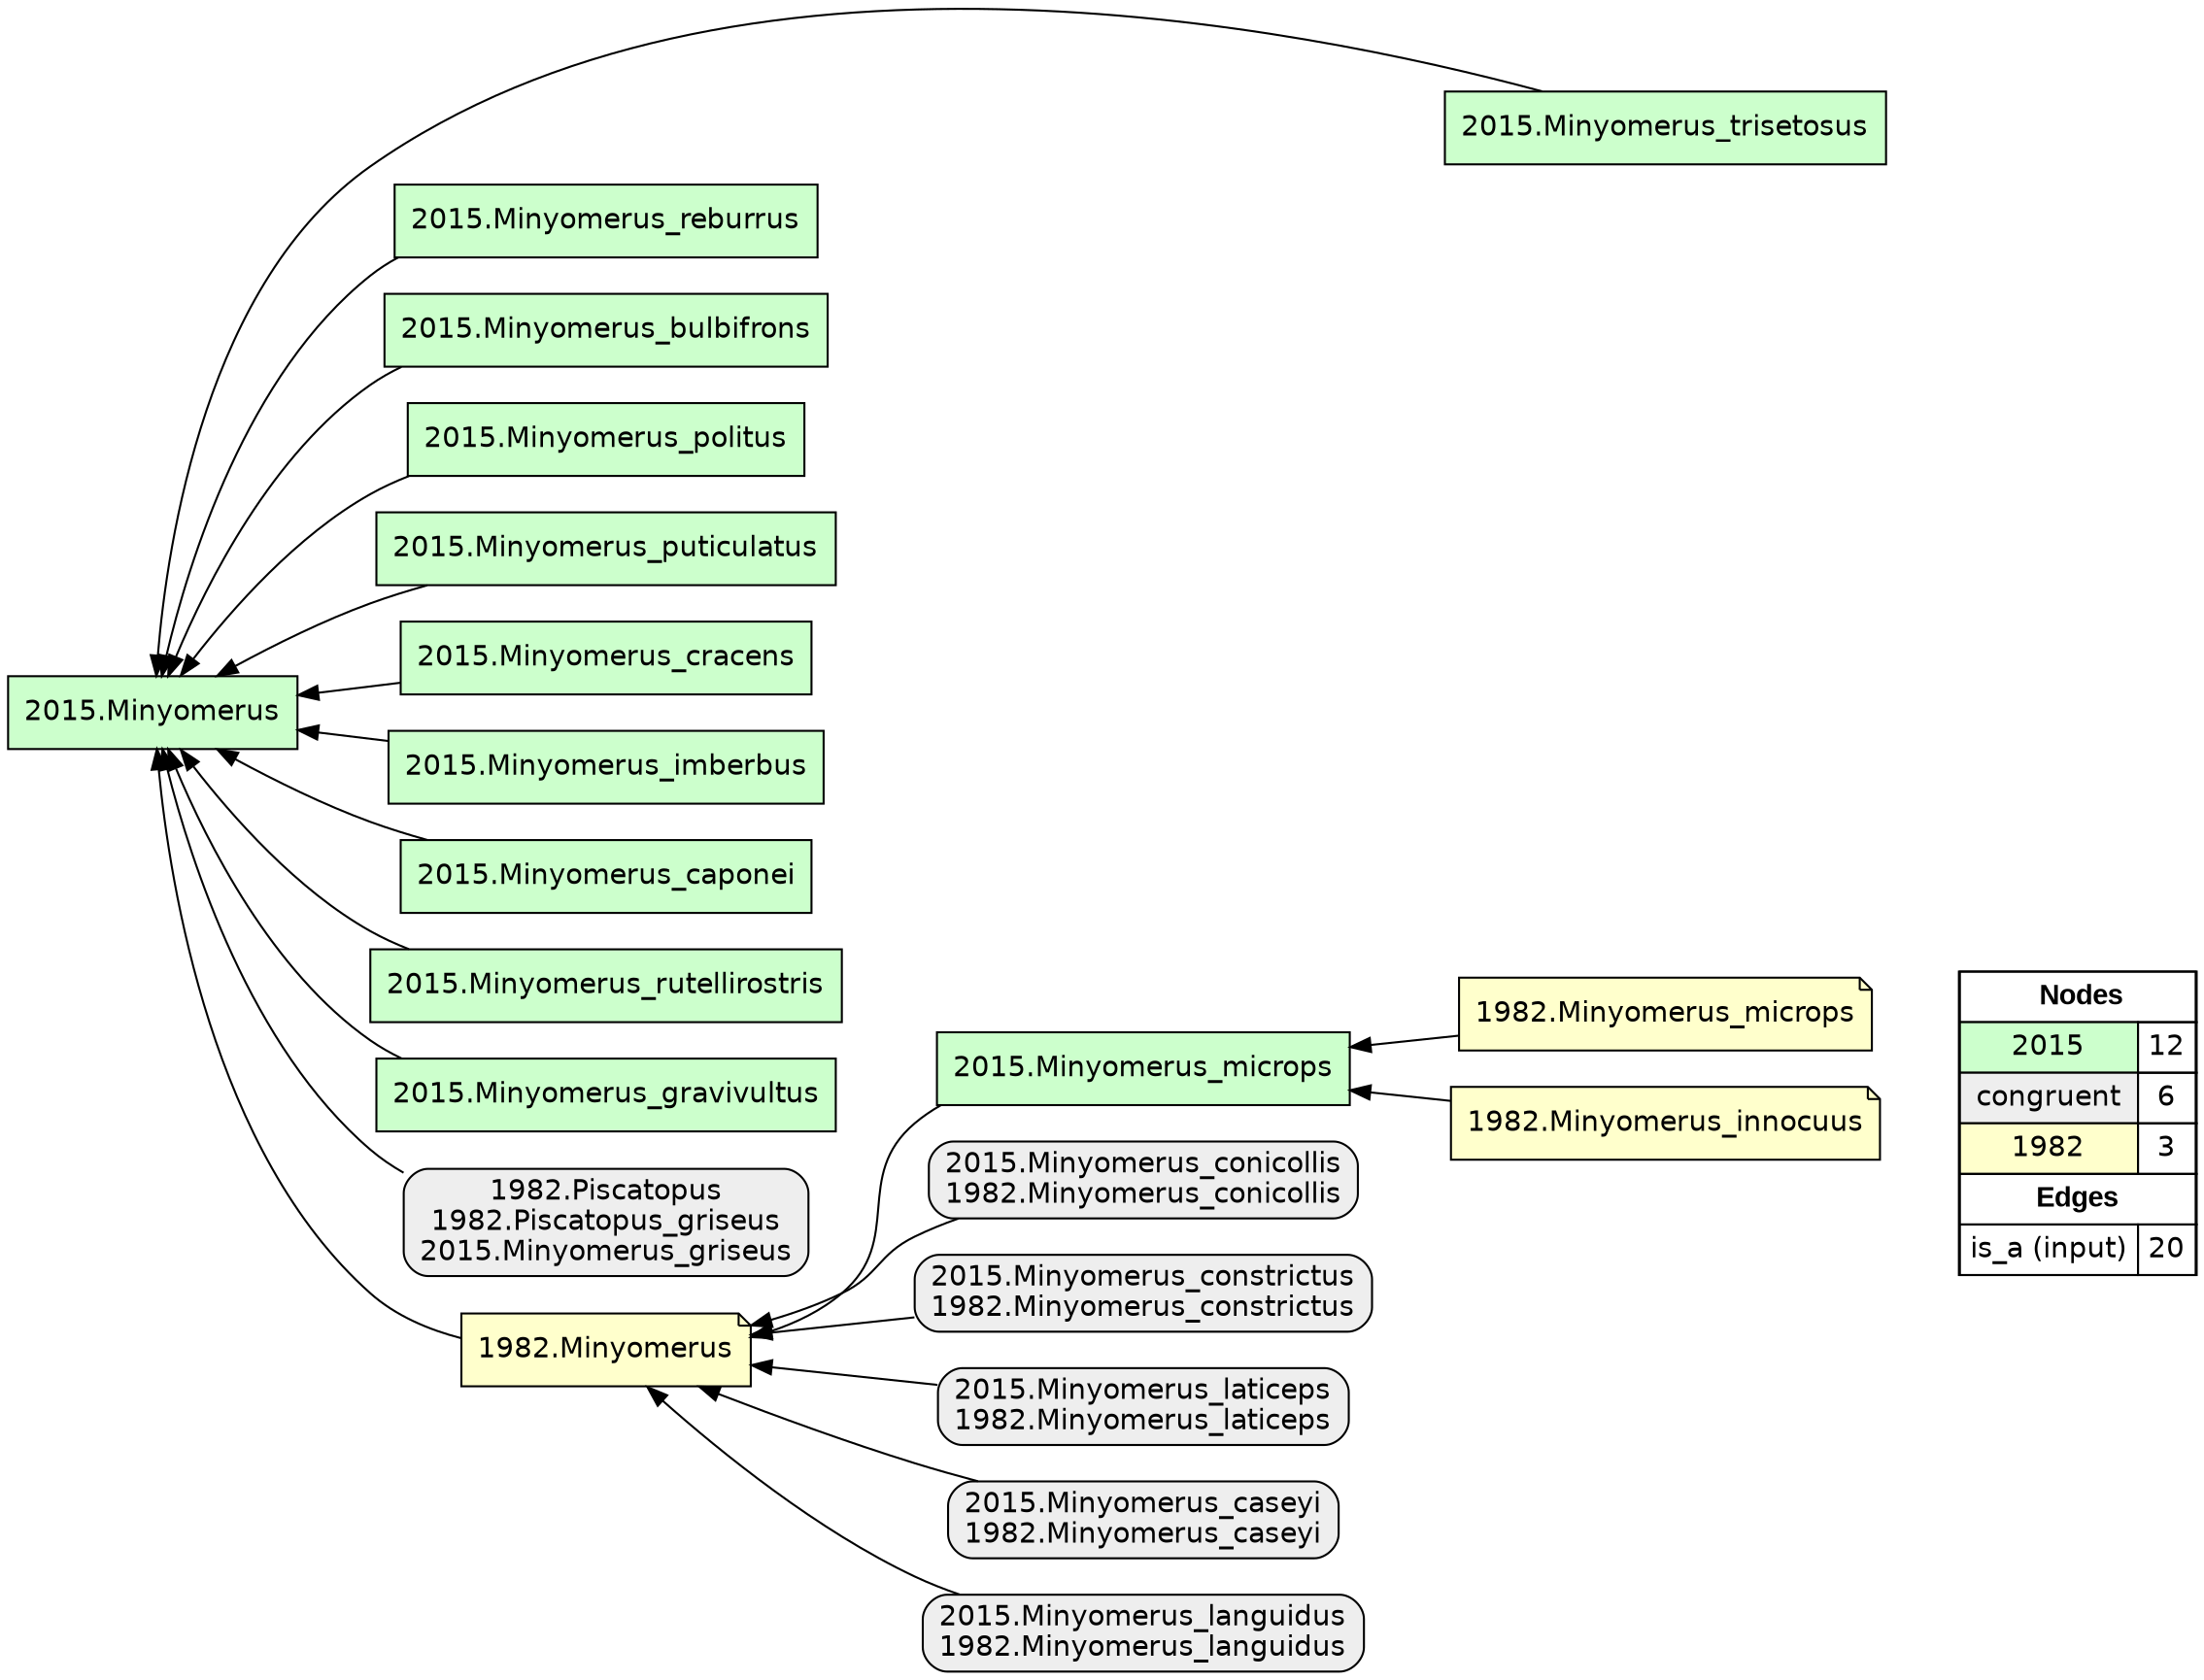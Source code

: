 digraph{
rankdir=RL
node[shape=box style=filled fillcolor="#CCFFCC" fontname="helvetica"] 
"2015.Minyomerus_trisetosus"
"2015.Minyomerus_reburrus"
"2015.Minyomerus_microps"
"2015.Minyomerus_bulbifrons"
"2015.Minyomerus_politus"
"2015.Minyomerus_puticulatus"
"2015.Minyomerus"
"2015.Minyomerus_cracens"
"2015.Minyomerus_imberbus"
"2015.Minyomerus_caponei"
"2015.Minyomerus_rutellirostris"
"2015.Minyomerus_gravivultus"
node[shape=box style="filled,rounded" fillcolor="#EEEEEE" fontname="helvetica"] 
"2015.Minyomerus_conicollis\n1982.Minyomerus_conicollis"
"2015.Minyomerus_constrictus\n1982.Minyomerus_constrictus"
"2015.Minyomerus_laticeps\n1982.Minyomerus_laticeps"
"1982.Piscatopus\n1982.Piscatopus_griseus\n2015.Minyomerus_griseus"
"2015.Minyomerus_caseyi\n1982.Minyomerus_caseyi"
"2015.Minyomerus_languidus\n1982.Minyomerus_languidus"
node[shape=note style=filled fillcolor="#FFFFCC" fontname="helvetica"] 
"1982.Minyomerus_microps"
"1982.Minyomerus"
"1982.Minyomerus_innocuus"
edge[arrowhead=normal style=solid color="#000000" constraint=true penwidth=1]
"2015.Minyomerus_microps" -> "1982.Minyomerus"
"2015.Minyomerus_caponei" -> "2015.Minyomerus"
"2015.Minyomerus_conicollis\n1982.Minyomerus_conicollis" -> "1982.Minyomerus"
"2015.Minyomerus_languidus\n1982.Minyomerus_languidus" -> "1982.Minyomerus"
"2015.Minyomerus_caseyi\n1982.Minyomerus_caseyi" -> "1982.Minyomerus"
"2015.Minyomerus_constrictus\n1982.Minyomerus_constrictus" -> "1982.Minyomerus"
"2015.Minyomerus_puticulatus" -> "2015.Minyomerus"
"2015.Minyomerus_gravivultus" -> "2015.Minyomerus"
"1982.Minyomerus_innocuus" -> "2015.Minyomerus_microps"
"2015.Minyomerus_reburrus" -> "2015.Minyomerus"
"2015.Minyomerus_bulbifrons" -> "2015.Minyomerus"
"1982.Minyomerus" -> "2015.Minyomerus"
"2015.Minyomerus_rutellirostris" -> "2015.Minyomerus"
"2015.Minyomerus_imberbus" -> "2015.Minyomerus"
"2015.Minyomerus_trisetosus" -> "2015.Minyomerus"
"1982.Piscatopus\n1982.Piscatopus_griseus\n2015.Minyomerus_griseus" -> "2015.Minyomerus"
"2015.Minyomerus_cracens" -> "2015.Minyomerus"
"2015.Minyomerus_laticeps\n1982.Minyomerus_laticeps" -> "1982.Minyomerus"
"1982.Minyomerus_microps" -> "2015.Minyomerus_microps"
"2015.Minyomerus_politus" -> "2015.Minyomerus"
edge[arrowhead=normal style=dotted color="#000000" constraint=true penwidth=1]
node[shape=box] 
{rank=source Legend [fillcolor= white margin=0 label=< 
 <TABLE BORDER="0" CELLBORDER="1" CELLSPACING="0" CELLPADDING="4"> 
<TR> <TD COLSPAN="2"><font face="Arial Black"> Nodes</font></TD> </TR> 
<TR> 
 <TD bgcolor="#CCFFCC" fontname="helvetica">2015</TD> 
 <TD>12</TD> 
 </TR> 
<TR> 
 <TD bgcolor="#EEEEEE" fontname="helvetica">congruent</TD> 
 <TD>6</TD> 
 </TR> 
<TR> 
 <TD bgcolor="#FFFFCC" fontname="helvetica">1982</TD> 
 <TD>3</TD> 
 </TR> 
<TR> <TD COLSPAN="2"><font face = "Arial Black"> Edges </font></TD> </TR> 
<TR> 
 <TD><font color ="#000000">is_a (input)</font></TD><TD>20</TD>
</TR>
</TABLE> 
 >] } 
}